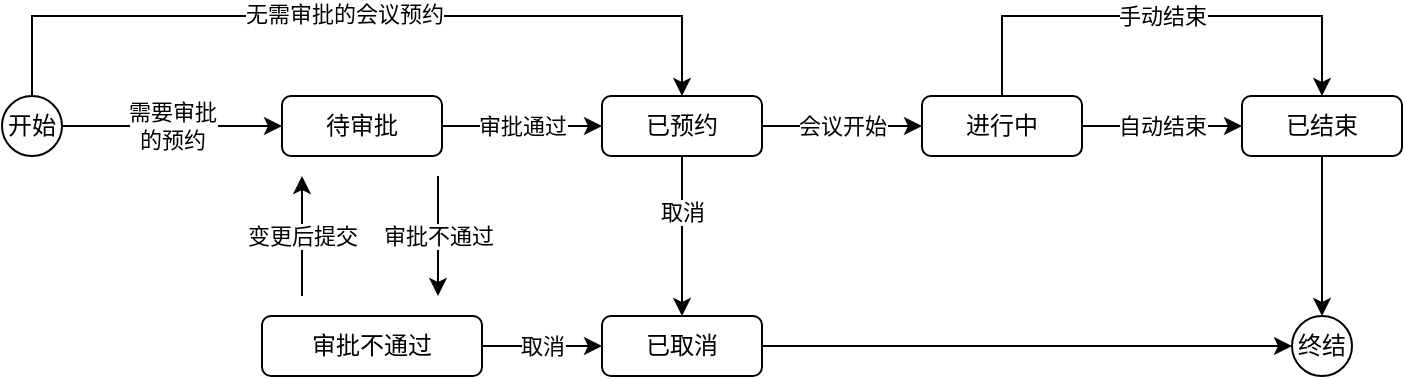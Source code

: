 <mxfile version="15.5.4" type="github">
  <diagram id="YL43AJyx3949HWcpRNl4" name="Page-1">
    <mxGraphModel dx="1422" dy="796" grid="1" gridSize="10" guides="1" tooltips="1" connect="1" arrows="1" fold="1" page="1" pageScale="1" pageWidth="827" pageHeight="1169" math="0" shadow="0">
      <root>
        <mxCell id="0" />
        <mxCell id="1" parent="0" />
        <mxCell id="Fh0NfpgvWq6EmZwrz6L6-4" value="需要审批&lt;br&gt;的预约" style="edgeStyle=orthogonalEdgeStyle;rounded=0;orthogonalLoop=1;jettySize=auto;html=1;" edge="1" parent="1" source="Fh0NfpgvWq6EmZwrz6L6-1" target="Fh0NfpgvWq6EmZwrz6L6-2">
          <mxGeometry relative="1" as="geometry" />
        </mxCell>
        <mxCell id="Fh0NfpgvWq6EmZwrz6L6-7" style="edgeStyle=orthogonalEdgeStyle;rounded=0;orthogonalLoop=1;jettySize=auto;html=1;entryX=0.5;entryY=0;entryDx=0;entryDy=0;" edge="1" parent="1" source="Fh0NfpgvWq6EmZwrz6L6-1" target="Fh0NfpgvWq6EmZwrz6L6-5">
          <mxGeometry relative="1" as="geometry">
            <Array as="points">
              <mxPoint x="55" y="120" />
              <mxPoint x="380" y="120" />
            </Array>
          </mxGeometry>
        </mxCell>
        <mxCell id="Fh0NfpgvWq6EmZwrz6L6-8" value="无需审批的会议预约" style="edgeLabel;html=1;align=center;verticalAlign=middle;resizable=0;points=[];" vertex="1" connectable="0" parent="Fh0NfpgvWq6EmZwrz6L6-7">
          <mxGeometry x="-0.032" y="1" relative="1" as="geometry">
            <mxPoint as="offset" />
          </mxGeometry>
        </mxCell>
        <mxCell id="Fh0NfpgvWq6EmZwrz6L6-1" value="开始" style="ellipse;whiteSpace=wrap;html=1;aspect=fixed;" vertex="1" parent="1">
          <mxGeometry x="40" y="160" width="30" height="30" as="geometry" />
        </mxCell>
        <mxCell id="Fh0NfpgvWq6EmZwrz6L6-6" value="审批通过" style="edgeStyle=orthogonalEdgeStyle;rounded=0;orthogonalLoop=1;jettySize=auto;html=1;" edge="1" parent="1" source="Fh0NfpgvWq6EmZwrz6L6-2" target="Fh0NfpgvWq6EmZwrz6L6-5">
          <mxGeometry relative="1" as="geometry" />
        </mxCell>
        <mxCell id="Fh0NfpgvWq6EmZwrz6L6-2" value="待审批" style="rounded=1;whiteSpace=wrap;html=1;" vertex="1" parent="1">
          <mxGeometry x="180" y="160" width="80" height="30" as="geometry" />
        </mxCell>
        <mxCell id="Fh0NfpgvWq6EmZwrz6L6-14" value="" style="edgeStyle=orthogonalEdgeStyle;rounded=0;orthogonalLoop=1;jettySize=auto;html=1;" edge="1" parent="1" source="Fh0NfpgvWq6EmZwrz6L6-5" target="Fh0NfpgvWq6EmZwrz6L6-12">
          <mxGeometry relative="1" as="geometry" />
        </mxCell>
        <mxCell id="Fh0NfpgvWq6EmZwrz6L6-15" value="取消" style="edgeLabel;html=1;align=center;verticalAlign=middle;resizable=0;points=[];" vertex="1" connectable="0" parent="Fh0NfpgvWq6EmZwrz6L6-14">
          <mxGeometry x="-0.305" relative="1" as="geometry">
            <mxPoint as="offset" />
          </mxGeometry>
        </mxCell>
        <mxCell id="Fh0NfpgvWq6EmZwrz6L6-17" value="会议开始" style="edgeStyle=orthogonalEdgeStyle;rounded=0;orthogonalLoop=1;jettySize=auto;html=1;" edge="1" parent="1" source="Fh0NfpgvWq6EmZwrz6L6-5" target="Fh0NfpgvWq6EmZwrz6L6-16">
          <mxGeometry relative="1" as="geometry" />
        </mxCell>
        <mxCell id="Fh0NfpgvWq6EmZwrz6L6-5" value="已预约" style="rounded=1;whiteSpace=wrap;html=1;" vertex="1" parent="1">
          <mxGeometry x="340" y="160" width="80" height="30" as="geometry" />
        </mxCell>
        <mxCell id="Fh0NfpgvWq6EmZwrz6L6-13" value="取消" style="edgeStyle=orthogonalEdgeStyle;rounded=0;orthogonalLoop=1;jettySize=auto;html=1;" edge="1" parent="1" source="Fh0NfpgvWq6EmZwrz6L6-9" target="Fh0NfpgvWq6EmZwrz6L6-12">
          <mxGeometry relative="1" as="geometry" />
        </mxCell>
        <mxCell id="Fh0NfpgvWq6EmZwrz6L6-9" value="审批不通过" style="rounded=1;whiteSpace=wrap;html=1;" vertex="1" parent="1">
          <mxGeometry x="170" y="270" width="110" height="30" as="geometry" />
        </mxCell>
        <mxCell id="Fh0NfpgvWq6EmZwrz6L6-10" value="审批不通过" style="endArrow=classic;html=1;rounded=0;" edge="1" parent="1">
          <mxGeometry width="50" height="50" relative="1" as="geometry">
            <mxPoint x="258" y="200" as="sourcePoint" />
            <mxPoint x="258" y="260" as="targetPoint" />
            <Array as="points">
              <mxPoint x="258" y="230" />
            </Array>
          </mxGeometry>
        </mxCell>
        <mxCell id="Fh0NfpgvWq6EmZwrz6L6-11" value="变更后提交" style="endArrow=classic;html=1;rounded=0;" edge="1" parent="1">
          <mxGeometry width="50" height="50" relative="1" as="geometry">
            <mxPoint x="190" y="260" as="sourcePoint" />
            <mxPoint x="190" y="200" as="targetPoint" />
            <Array as="points">
              <mxPoint x="190" y="230" />
            </Array>
          </mxGeometry>
        </mxCell>
        <mxCell id="Fh0NfpgvWq6EmZwrz6L6-22" style="edgeStyle=orthogonalEdgeStyle;rounded=0;orthogonalLoop=1;jettySize=auto;html=1;entryX=0;entryY=0.5;entryDx=0;entryDy=0;" edge="1" parent="1" source="Fh0NfpgvWq6EmZwrz6L6-12" target="Fh0NfpgvWq6EmZwrz6L6-21">
          <mxGeometry relative="1" as="geometry" />
        </mxCell>
        <mxCell id="Fh0NfpgvWq6EmZwrz6L6-12" value="已取消" style="rounded=1;whiteSpace=wrap;html=1;" vertex="1" parent="1">
          <mxGeometry x="340" y="270" width="80" height="30" as="geometry" />
        </mxCell>
        <mxCell id="Fh0NfpgvWq6EmZwrz6L6-19" value="自动结束" style="edgeStyle=orthogonalEdgeStyle;rounded=0;orthogonalLoop=1;jettySize=auto;html=1;" edge="1" parent="1" source="Fh0NfpgvWq6EmZwrz6L6-16" target="Fh0NfpgvWq6EmZwrz6L6-18">
          <mxGeometry relative="1" as="geometry" />
        </mxCell>
        <mxCell id="Fh0NfpgvWq6EmZwrz6L6-20" value="手动结束" style="edgeStyle=orthogonalEdgeStyle;rounded=0;orthogonalLoop=1;jettySize=auto;html=1;entryX=0.5;entryY=0;entryDx=0;entryDy=0;" edge="1" parent="1" source="Fh0NfpgvWq6EmZwrz6L6-16" target="Fh0NfpgvWq6EmZwrz6L6-18">
          <mxGeometry relative="1" as="geometry">
            <Array as="points">
              <mxPoint x="540" y="120" />
              <mxPoint x="700" y="120" />
            </Array>
          </mxGeometry>
        </mxCell>
        <mxCell id="Fh0NfpgvWq6EmZwrz6L6-16" value="进行中" style="rounded=1;whiteSpace=wrap;html=1;" vertex="1" parent="1">
          <mxGeometry x="500" y="160" width="80" height="30" as="geometry" />
        </mxCell>
        <mxCell id="Fh0NfpgvWq6EmZwrz6L6-23" style="edgeStyle=orthogonalEdgeStyle;rounded=0;orthogonalLoop=1;jettySize=auto;html=1;entryX=0.5;entryY=0;entryDx=0;entryDy=0;" edge="1" parent="1" source="Fh0NfpgvWq6EmZwrz6L6-18" target="Fh0NfpgvWq6EmZwrz6L6-21">
          <mxGeometry relative="1" as="geometry" />
        </mxCell>
        <mxCell id="Fh0NfpgvWq6EmZwrz6L6-18" value="已结束" style="rounded=1;whiteSpace=wrap;html=1;" vertex="1" parent="1">
          <mxGeometry x="660" y="160" width="80" height="30" as="geometry" />
        </mxCell>
        <mxCell id="Fh0NfpgvWq6EmZwrz6L6-21" value="终结" style="ellipse;whiteSpace=wrap;html=1;aspect=fixed;" vertex="1" parent="1">
          <mxGeometry x="685" y="270" width="30" height="30" as="geometry" />
        </mxCell>
      </root>
    </mxGraphModel>
  </diagram>
</mxfile>
